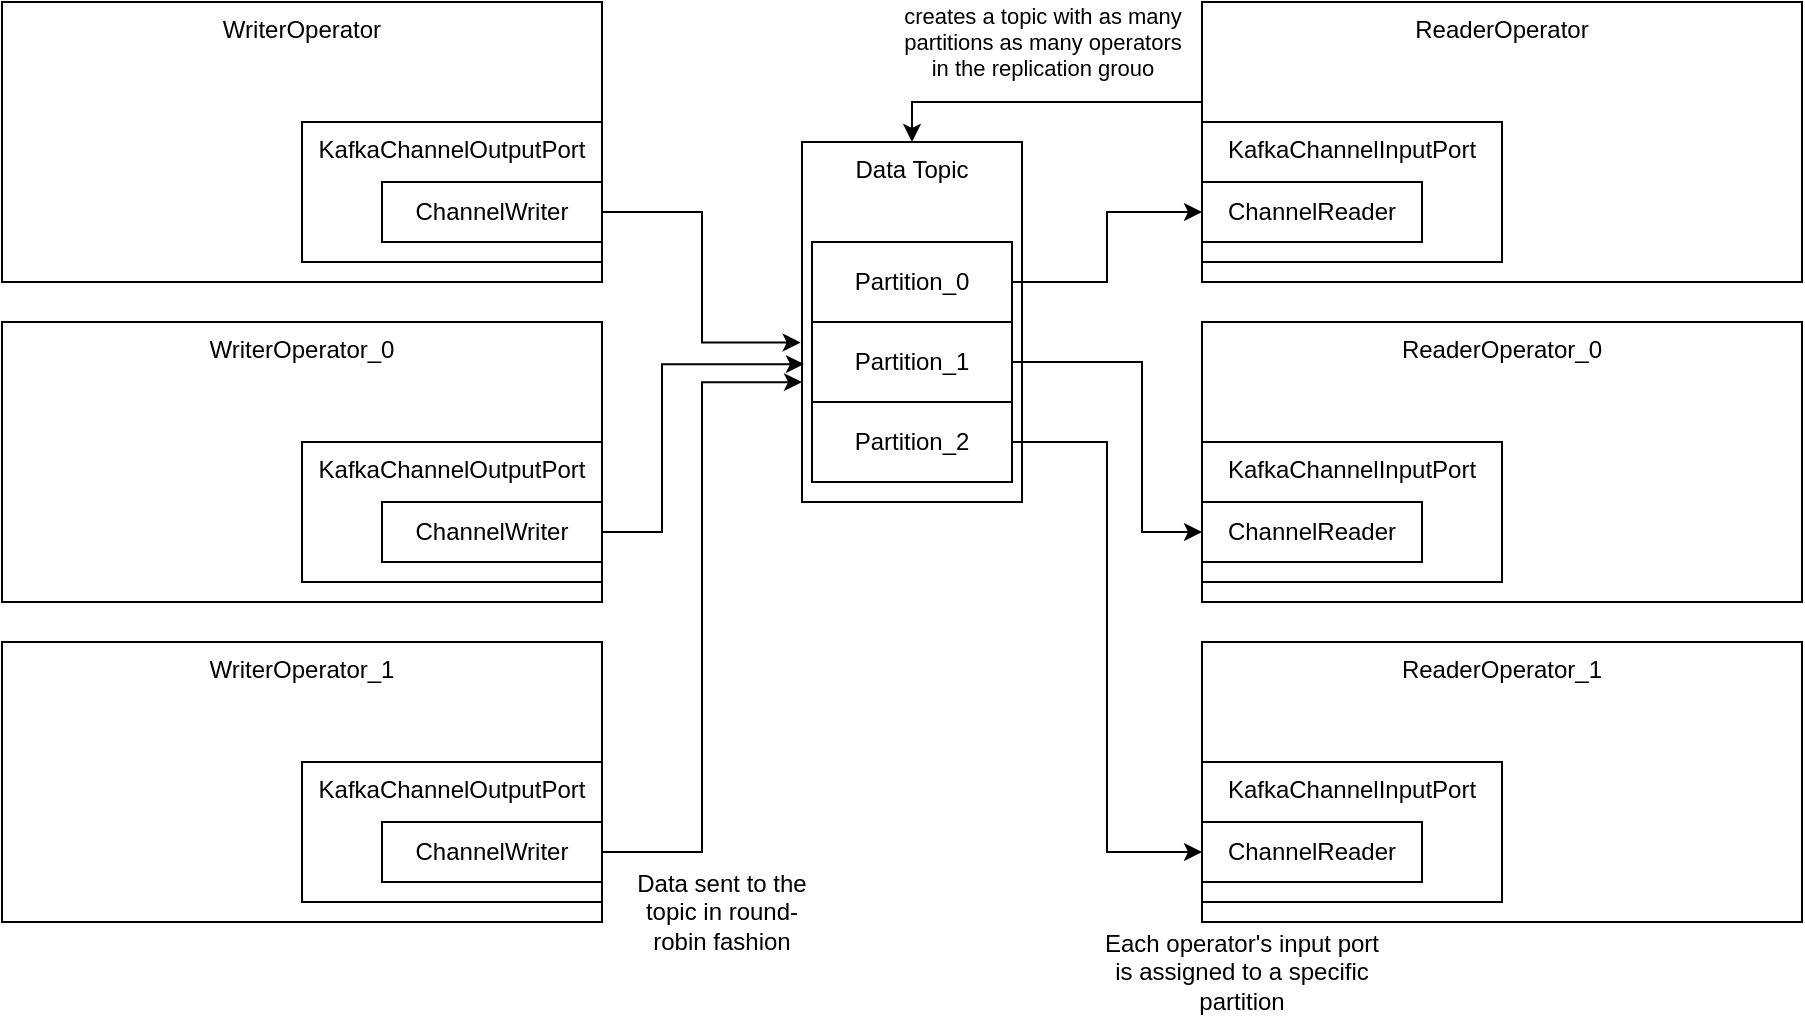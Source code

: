 <mxfile version="22.1.21" type="device">
  <diagram name="Page-1" id="azc2-ThuC2YT-2fPCF3p">
    <mxGraphModel dx="989" dy="589" grid="1" gridSize="10" guides="1" tooltips="1" connect="1" arrows="1" fold="1" page="1" pageScale="1" pageWidth="3300" pageHeight="4681" math="0" shadow="0">
      <root>
        <mxCell id="0" />
        <mxCell id="1" parent="0" />
        <mxCell id="arF1o24mGjveasYSjzpN-1" value="WriterOperator" style="rounded=0;whiteSpace=wrap;html=1;verticalAlign=top;" vertex="1" parent="1">
          <mxGeometry x="80" y="60" width="300" height="140" as="geometry" />
        </mxCell>
        <mxCell id="arF1o24mGjveasYSjzpN-2" value="KafkaChannelOutputPort" style="rounded=0;whiteSpace=wrap;html=1;verticalAlign=top;" vertex="1" parent="1">
          <mxGeometry x="230" y="120" width="150" height="70" as="geometry" />
        </mxCell>
        <mxCell id="arF1o24mGjveasYSjzpN-3" value="ChannelWriter" style="rounded=0;whiteSpace=wrap;html=1;" vertex="1" parent="1">
          <mxGeometry x="270" y="150" width="110" height="30" as="geometry" />
        </mxCell>
        <mxCell id="arF1o24mGjveasYSjzpN-4" value="WriterOperator_0" style="rounded=0;whiteSpace=wrap;html=1;verticalAlign=top;" vertex="1" parent="1">
          <mxGeometry x="80" y="220" width="300" height="140" as="geometry" />
        </mxCell>
        <mxCell id="arF1o24mGjveasYSjzpN-5" value="KafkaChannelOutputPort" style="rounded=0;whiteSpace=wrap;html=1;verticalAlign=top;" vertex="1" parent="1">
          <mxGeometry x="230" y="280" width="150" height="70" as="geometry" />
        </mxCell>
        <mxCell id="arF1o24mGjveasYSjzpN-6" value="ChannelWriter" style="rounded=0;whiteSpace=wrap;html=1;" vertex="1" parent="1">
          <mxGeometry x="270" y="310" width="110" height="30" as="geometry" />
        </mxCell>
        <mxCell id="arF1o24mGjveasYSjzpN-7" value="WriterOperator_1" style="rounded=0;whiteSpace=wrap;html=1;verticalAlign=top;" vertex="1" parent="1">
          <mxGeometry x="80" y="380" width="300" height="140" as="geometry" />
        </mxCell>
        <mxCell id="arF1o24mGjveasYSjzpN-8" value="KafkaChannelOutputPort" style="rounded=0;whiteSpace=wrap;html=1;verticalAlign=top;" vertex="1" parent="1">
          <mxGeometry x="230" y="440" width="150" height="70" as="geometry" />
        </mxCell>
        <mxCell id="arF1o24mGjveasYSjzpN-9" value="ChannelWriter" style="rounded=0;whiteSpace=wrap;html=1;" vertex="1" parent="1">
          <mxGeometry x="270" y="470" width="110" height="30" as="geometry" />
        </mxCell>
        <mxCell id="arF1o24mGjveasYSjzpN-37" value="creates a topic with as many&lt;br&gt;partitions as many operators&lt;br&gt;in the replication grouo" style="edgeStyle=orthogonalEdgeStyle;rounded=0;orthogonalLoop=1;jettySize=auto;html=1;entryX=0.5;entryY=0;entryDx=0;entryDy=0;" edge="1" parent="1" source="arF1o24mGjveasYSjzpN-19" target="arF1o24mGjveasYSjzpN-28">
          <mxGeometry x="-0.03" y="-30" relative="1" as="geometry">
            <Array as="points">
              <mxPoint x="535" y="110" />
            </Array>
            <mxPoint as="offset" />
          </mxGeometry>
        </mxCell>
        <mxCell id="arF1o24mGjveasYSjzpN-19" value="ReaderOperator" style="rounded=0;whiteSpace=wrap;html=1;verticalAlign=top;" vertex="1" parent="1">
          <mxGeometry x="680" y="60" width="300" height="140" as="geometry" />
        </mxCell>
        <mxCell id="arF1o24mGjveasYSjzpN-20" value="KafkaChannelInputPort" style="rounded=0;whiteSpace=wrap;html=1;verticalAlign=top;" vertex="1" parent="1">
          <mxGeometry x="680" y="120" width="150" height="70" as="geometry" />
        </mxCell>
        <mxCell id="arF1o24mGjveasYSjzpN-21" value="ChannelReader" style="rounded=0;whiteSpace=wrap;html=1;" vertex="1" parent="1">
          <mxGeometry x="680" y="150" width="110" height="30" as="geometry" />
        </mxCell>
        <mxCell id="arF1o24mGjveasYSjzpN-22" value="ReaderOperator_0" style="rounded=0;whiteSpace=wrap;html=1;verticalAlign=top;" vertex="1" parent="1">
          <mxGeometry x="680" y="220" width="300" height="140" as="geometry" />
        </mxCell>
        <mxCell id="arF1o24mGjveasYSjzpN-23" value="KafkaChannelInputPort" style="rounded=0;whiteSpace=wrap;html=1;verticalAlign=top;" vertex="1" parent="1">
          <mxGeometry x="680" y="280" width="150" height="70" as="geometry" />
        </mxCell>
        <mxCell id="arF1o24mGjveasYSjzpN-24" value="ChannelReader" style="rounded=0;whiteSpace=wrap;html=1;" vertex="1" parent="1">
          <mxGeometry x="680" y="310" width="110" height="30" as="geometry" />
        </mxCell>
        <mxCell id="arF1o24mGjveasYSjzpN-25" value="ReaderOperator_1" style="rounded=0;whiteSpace=wrap;html=1;verticalAlign=top;" vertex="1" parent="1">
          <mxGeometry x="680" y="380" width="300" height="140" as="geometry" />
        </mxCell>
        <mxCell id="arF1o24mGjveasYSjzpN-26" value="KafkaChannelInputPort" style="rounded=0;whiteSpace=wrap;html=1;verticalAlign=top;" vertex="1" parent="1">
          <mxGeometry x="680" y="440" width="150" height="70" as="geometry" />
        </mxCell>
        <mxCell id="arF1o24mGjveasYSjzpN-27" value="ChannelReader" style="rounded=0;whiteSpace=wrap;html=1;" vertex="1" parent="1">
          <mxGeometry x="680" y="470" width="110" height="30" as="geometry" />
        </mxCell>
        <mxCell id="arF1o24mGjveasYSjzpN-28" value="Data Topic" style="rounded=0;whiteSpace=wrap;html=1;verticalAlign=top;" vertex="1" parent="1">
          <mxGeometry x="480" y="130" width="110" height="180" as="geometry" />
        </mxCell>
        <mxCell id="arF1o24mGjveasYSjzpN-42" style="edgeStyle=orthogonalEdgeStyle;rounded=0;orthogonalLoop=1;jettySize=auto;html=1;entryX=0;entryY=0.5;entryDx=0;entryDy=0;" edge="1" parent="1" source="arF1o24mGjveasYSjzpN-38" target="arF1o24mGjveasYSjzpN-21">
          <mxGeometry relative="1" as="geometry" />
        </mxCell>
        <mxCell id="arF1o24mGjveasYSjzpN-38" value="Partition_0" style="rounded=0;whiteSpace=wrap;html=1;verticalAlign=middle;" vertex="1" parent="1">
          <mxGeometry x="485" y="180" width="100" height="40" as="geometry" />
        </mxCell>
        <mxCell id="arF1o24mGjveasYSjzpN-43" style="edgeStyle=orthogonalEdgeStyle;rounded=0;orthogonalLoop=1;jettySize=auto;html=1;entryX=0;entryY=0.5;entryDx=0;entryDy=0;" edge="1" parent="1" source="arF1o24mGjveasYSjzpN-40" target="arF1o24mGjveasYSjzpN-24">
          <mxGeometry relative="1" as="geometry">
            <Array as="points">
              <mxPoint x="650" y="240" />
              <mxPoint x="650" y="325" />
            </Array>
          </mxGeometry>
        </mxCell>
        <mxCell id="arF1o24mGjveasYSjzpN-40" value="Partition_1" style="rounded=0;whiteSpace=wrap;html=1;verticalAlign=middle;" vertex="1" parent="1">
          <mxGeometry x="485" y="220" width="100" height="40" as="geometry" />
        </mxCell>
        <mxCell id="arF1o24mGjveasYSjzpN-44" style="edgeStyle=orthogonalEdgeStyle;rounded=0;orthogonalLoop=1;jettySize=auto;html=1;entryX=0;entryY=0.5;entryDx=0;entryDy=0;" edge="1" parent="1" source="arF1o24mGjveasYSjzpN-41" target="arF1o24mGjveasYSjzpN-27">
          <mxGeometry relative="1" as="geometry" />
        </mxCell>
        <mxCell id="arF1o24mGjveasYSjzpN-41" value="Partition_2" style="rounded=0;whiteSpace=wrap;html=1;verticalAlign=middle;" vertex="1" parent="1">
          <mxGeometry x="485" y="260" width="100" height="40" as="geometry" />
        </mxCell>
        <mxCell id="arF1o24mGjveasYSjzpN-45" style="edgeStyle=orthogonalEdgeStyle;rounded=0;orthogonalLoop=1;jettySize=auto;html=1;entryX=-0.006;entryY=0.557;entryDx=0;entryDy=0;entryPerimeter=0;" edge="1" parent="1" source="arF1o24mGjveasYSjzpN-3" target="arF1o24mGjveasYSjzpN-28">
          <mxGeometry relative="1" as="geometry" />
        </mxCell>
        <mxCell id="arF1o24mGjveasYSjzpN-46" style="edgeStyle=orthogonalEdgeStyle;rounded=0;orthogonalLoop=1;jettySize=auto;html=1;entryX=0.009;entryY=0.617;entryDx=0;entryDy=0;entryPerimeter=0;" edge="1" parent="1" source="arF1o24mGjveasYSjzpN-6" target="arF1o24mGjveasYSjzpN-28">
          <mxGeometry relative="1" as="geometry">
            <Array as="points">
              <mxPoint x="410" y="325" />
              <mxPoint x="410" y="241" />
            </Array>
          </mxGeometry>
        </mxCell>
        <mxCell id="arF1o24mGjveasYSjzpN-47" style="edgeStyle=orthogonalEdgeStyle;rounded=0;orthogonalLoop=1;jettySize=auto;html=1;entryX=0;entryY=0.667;entryDx=0;entryDy=0;entryPerimeter=0;" edge="1" parent="1" source="arF1o24mGjveasYSjzpN-9" target="arF1o24mGjveasYSjzpN-28">
          <mxGeometry relative="1" as="geometry" />
        </mxCell>
        <mxCell id="arF1o24mGjveasYSjzpN-48" value="Data sent to the topic in round-robin fashion" style="text;html=1;strokeColor=none;fillColor=none;align=center;verticalAlign=middle;whiteSpace=wrap;rounded=0;" vertex="1" parent="1">
          <mxGeometry x="390" y="500" width="100" height="30" as="geometry" />
        </mxCell>
        <mxCell id="arF1o24mGjveasYSjzpN-49" value="Each operator&#39;s input port is assigned to a specific partition" style="text;html=1;strokeColor=none;fillColor=none;align=center;verticalAlign=middle;whiteSpace=wrap;rounded=0;" vertex="1" parent="1">
          <mxGeometry x="630" y="530" width="140" height="30" as="geometry" />
        </mxCell>
      </root>
    </mxGraphModel>
  </diagram>
</mxfile>
